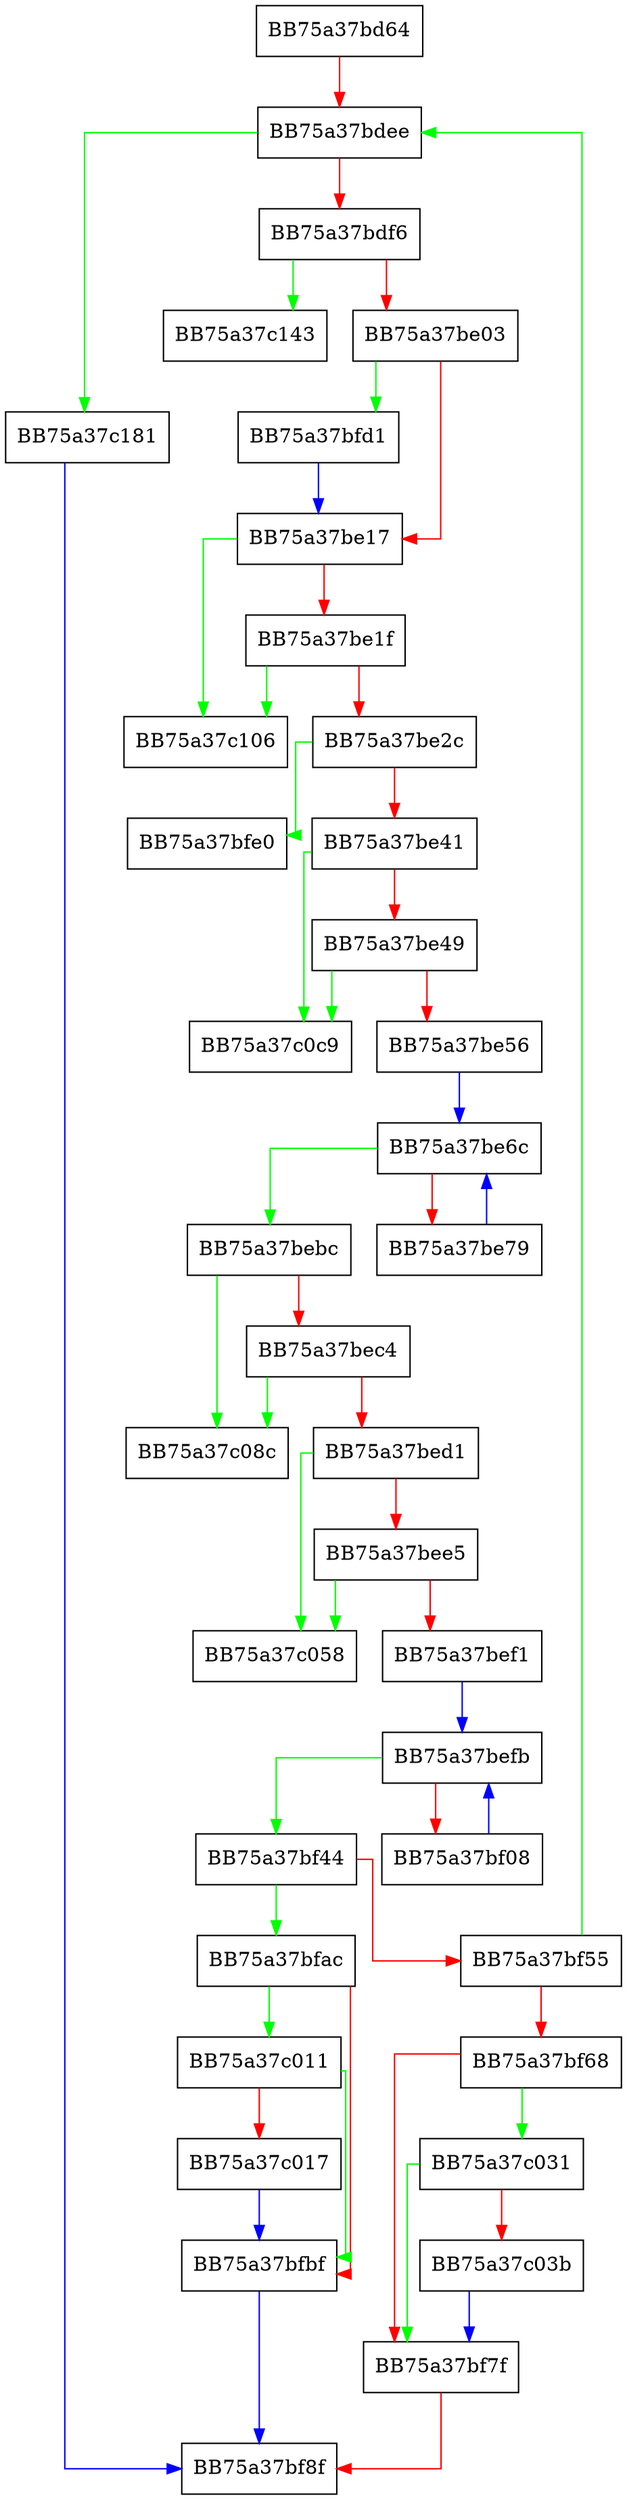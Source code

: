 digraph vdll_load_cache {
  node [shape="box"];
  graph [splines=ortho];
  BB75a37bd64 -> BB75a37bdee [color="red"];
  BB75a37bdee -> BB75a37c181 [color="green"];
  BB75a37bdee -> BB75a37bdf6 [color="red"];
  BB75a37bdf6 -> BB75a37c143 [color="green"];
  BB75a37bdf6 -> BB75a37be03 [color="red"];
  BB75a37be03 -> BB75a37bfd1 [color="green"];
  BB75a37be03 -> BB75a37be17 [color="red"];
  BB75a37be17 -> BB75a37c106 [color="green"];
  BB75a37be17 -> BB75a37be1f [color="red"];
  BB75a37be1f -> BB75a37c106 [color="green"];
  BB75a37be1f -> BB75a37be2c [color="red"];
  BB75a37be2c -> BB75a37bfe0 [color="green"];
  BB75a37be2c -> BB75a37be41 [color="red"];
  BB75a37be41 -> BB75a37c0c9 [color="green"];
  BB75a37be41 -> BB75a37be49 [color="red"];
  BB75a37be49 -> BB75a37c0c9 [color="green"];
  BB75a37be49 -> BB75a37be56 [color="red"];
  BB75a37be56 -> BB75a37be6c [color="blue"];
  BB75a37be6c -> BB75a37bebc [color="green"];
  BB75a37be6c -> BB75a37be79 [color="red"];
  BB75a37be79 -> BB75a37be6c [color="blue"];
  BB75a37bebc -> BB75a37c08c [color="green"];
  BB75a37bebc -> BB75a37bec4 [color="red"];
  BB75a37bec4 -> BB75a37c08c [color="green"];
  BB75a37bec4 -> BB75a37bed1 [color="red"];
  BB75a37bed1 -> BB75a37c058 [color="green"];
  BB75a37bed1 -> BB75a37bee5 [color="red"];
  BB75a37bee5 -> BB75a37c058 [color="green"];
  BB75a37bee5 -> BB75a37bef1 [color="red"];
  BB75a37bef1 -> BB75a37befb [color="blue"];
  BB75a37befb -> BB75a37bf44 [color="green"];
  BB75a37befb -> BB75a37bf08 [color="red"];
  BB75a37bf08 -> BB75a37befb [color="blue"];
  BB75a37bf44 -> BB75a37bfac [color="green"];
  BB75a37bf44 -> BB75a37bf55 [color="red"];
  BB75a37bf55 -> BB75a37bdee [color="green"];
  BB75a37bf55 -> BB75a37bf68 [color="red"];
  BB75a37bf68 -> BB75a37c031 [color="green"];
  BB75a37bf68 -> BB75a37bf7f [color="red"];
  BB75a37bf7f -> BB75a37bf8f [color="red"];
  BB75a37bfac -> BB75a37c011 [color="green"];
  BB75a37bfac -> BB75a37bfbf [color="red"];
  BB75a37bfbf -> BB75a37bf8f [color="blue"];
  BB75a37bfd1 -> BB75a37be17 [color="blue"];
  BB75a37c011 -> BB75a37bfbf [color="green"];
  BB75a37c011 -> BB75a37c017 [color="red"];
  BB75a37c017 -> BB75a37bfbf [color="blue"];
  BB75a37c031 -> BB75a37bf7f [color="green"];
  BB75a37c031 -> BB75a37c03b [color="red"];
  BB75a37c03b -> BB75a37bf7f [color="blue"];
  BB75a37c181 -> BB75a37bf8f [color="blue"];
}